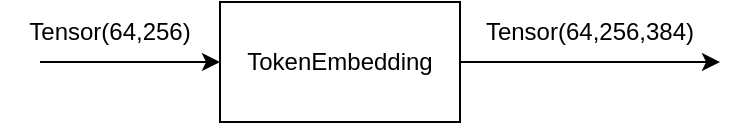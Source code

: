 <mxfile version="24.1.0" type="device">
  <diagram name="Seite-1" id="p-O6XfRD_vK7TV-wL34N">
    <mxGraphModel dx="1100" dy="779" grid="1" gridSize="10" guides="1" tooltips="1" connect="1" arrows="1" fold="1" page="1" pageScale="1" pageWidth="827" pageHeight="1169" math="0" shadow="0">
      <root>
        <mxCell id="0" />
        <mxCell id="1" parent="0" />
        <mxCell id="VZDQaIDDNwAOcumj4nf--1" value="TokenEmbedding" style="rounded=0;whiteSpace=wrap;html=1;" vertex="1" parent="1">
          <mxGeometry x="290" y="250" width="120" height="60" as="geometry" />
        </mxCell>
        <mxCell id="VZDQaIDDNwAOcumj4nf--2" value="" style="endArrow=classic;html=1;rounded=0;entryX=0;entryY=0.5;entryDx=0;entryDy=0;" edge="1" parent="1" target="VZDQaIDDNwAOcumj4nf--1">
          <mxGeometry width="50" height="50" relative="1" as="geometry">
            <mxPoint x="200" y="280" as="sourcePoint" />
            <mxPoint x="440" y="380" as="targetPoint" />
          </mxGeometry>
        </mxCell>
        <mxCell id="VZDQaIDDNwAOcumj4nf--3" value="Tensor(64,256)" style="text;strokeColor=none;align=center;fillColor=none;html=1;verticalAlign=middle;whiteSpace=wrap;rounded=0;" vertex="1" parent="1">
          <mxGeometry x="180" y="250" width="110" height="30" as="geometry" />
        </mxCell>
        <mxCell id="VZDQaIDDNwAOcumj4nf--4" value="Tensor(64,256,384)" style="text;strokeColor=none;align=center;fillColor=none;html=1;verticalAlign=middle;whiteSpace=wrap;rounded=0;" vertex="1" parent="1">
          <mxGeometry x="420" y="250" width="110" height="30" as="geometry" />
        </mxCell>
        <mxCell id="VZDQaIDDNwAOcumj4nf--5" value="" style="endArrow=classic;html=1;rounded=0;exitX=1;exitY=0.5;exitDx=0;exitDy=0;" edge="1" parent="1" source="VZDQaIDDNwAOcumj4nf--1">
          <mxGeometry width="50" height="50" relative="1" as="geometry">
            <mxPoint x="390" y="430" as="sourcePoint" />
            <mxPoint x="540" y="280" as="targetPoint" />
          </mxGeometry>
        </mxCell>
      </root>
    </mxGraphModel>
  </diagram>
</mxfile>
